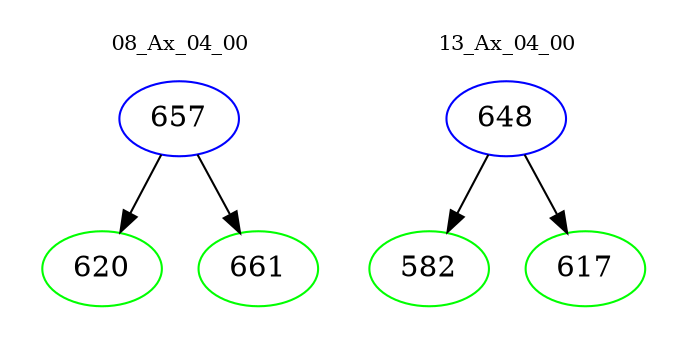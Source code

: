 digraph{
subgraph cluster_0 {
color = white
label = "08_Ax_04_00";
fontsize=10;
T0_657 [label="657", color="blue"]
T0_657 -> T0_620 [color="black"]
T0_620 [label="620", color="green"]
T0_657 -> T0_661 [color="black"]
T0_661 [label="661", color="green"]
}
subgraph cluster_1 {
color = white
label = "13_Ax_04_00";
fontsize=10;
T1_648 [label="648", color="blue"]
T1_648 -> T1_582 [color="black"]
T1_582 [label="582", color="green"]
T1_648 -> T1_617 [color="black"]
T1_617 [label="617", color="green"]
}
}

